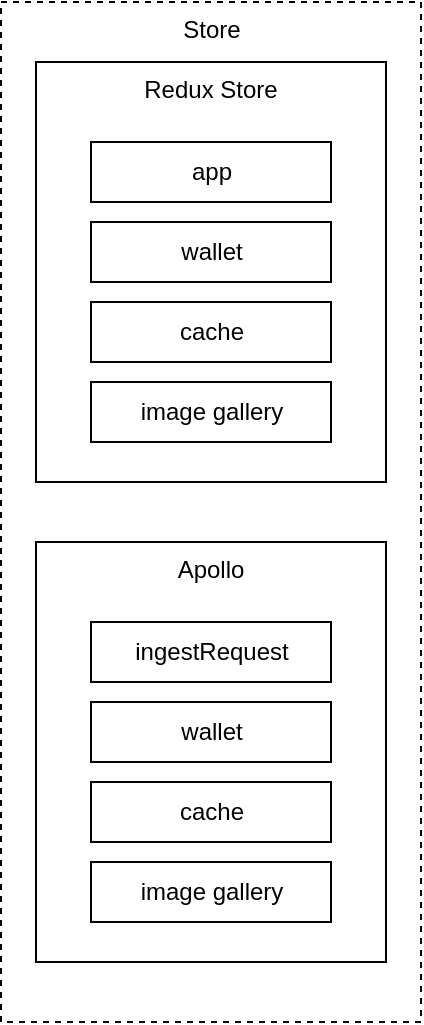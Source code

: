 <mxfile version="22.0.4" type="github">
  <diagram name="Page-1" id="Tt-KPcgtr2JWbifeF5cb">
    <mxGraphModel dx="796" dy="509" grid="1" gridSize="10" guides="1" tooltips="1" connect="1" arrows="1" fold="1" page="1" pageScale="1" pageWidth="850" pageHeight="1100" math="0" shadow="0">
      <root>
        <mxCell id="0" />
        <mxCell id="1" parent="0" />
        <mxCell id="qGfRDHBIiTX8xyTDxI7H-10" value="Store" style="rounded=0;whiteSpace=wrap;html=1;verticalAlign=top;dashed=1;" vertex="1" parent="1">
          <mxGeometry x="352.5" y="120" width="210" height="510" as="geometry" />
        </mxCell>
        <mxCell id="qGfRDHBIiTX8xyTDxI7H-5" value="Redux Store" style="rounded=0;whiteSpace=wrap;html=1;verticalAlign=top;" vertex="1" parent="1">
          <mxGeometry x="370" y="150" width="175" height="210" as="geometry" />
        </mxCell>
        <mxCell id="qGfRDHBIiTX8xyTDxI7H-3" value="app" style="rounded=0;whiteSpace=wrap;html=1;" vertex="1" parent="1">
          <mxGeometry x="397.5" y="190" width="120" height="30" as="geometry" />
        </mxCell>
        <mxCell id="qGfRDHBIiTX8xyTDxI7H-4" value="wallet" style="rounded=0;whiteSpace=wrap;html=1;" vertex="1" parent="1">
          <mxGeometry x="397.5" y="230" width="120" height="30" as="geometry" />
        </mxCell>
        <mxCell id="qGfRDHBIiTX8xyTDxI7H-8" value="cache" style="rounded=0;whiteSpace=wrap;html=1;" vertex="1" parent="1">
          <mxGeometry x="397.5" y="270" width="120" height="30" as="geometry" />
        </mxCell>
        <mxCell id="qGfRDHBIiTX8xyTDxI7H-9" value="image gallery" style="rounded=0;whiteSpace=wrap;html=1;" vertex="1" parent="1">
          <mxGeometry x="397.5" y="310" width="120" height="30" as="geometry" />
        </mxCell>
        <mxCell id="qGfRDHBIiTX8xyTDxI7H-11" value="Apollo" style="rounded=0;whiteSpace=wrap;html=1;verticalAlign=top;" vertex="1" parent="1">
          <mxGeometry x="370" y="390" width="175" height="210" as="geometry" />
        </mxCell>
        <mxCell id="qGfRDHBIiTX8xyTDxI7H-12" value="ingestRequest" style="rounded=0;whiteSpace=wrap;html=1;" vertex="1" parent="1">
          <mxGeometry x="397.5" y="430" width="120" height="30" as="geometry" />
        </mxCell>
        <mxCell id="qGfRDHBIiTX8xyTDxI7H-13" value="wallet" style="rounded=0;whiteSpace=wrap;html=1;" vertex="1" parent="1">
          <mxGeometry x="397.5" y="470" width="120" height="30" as="geometry" />
        </mxCell>
        <mxCell id="qGfRDHBIiTX8xyTDxI7H-14" value="cache" style="rounded=0;whiteSpace=wrap;html=1;" vertex="1" parent="1">
          <mxGeometry x="397.5" y="510" width="120" height="30" as="geometry" />
        </mxCell>
        <mxCell id="qGfRDHBIiTX8xyTDxI7H-15" value="image gallery" style="rounded=0;whiteSpace=wrap;html=1;" vertex="1" parent="1">
          <mxGeometry x="397.5" y="550" width="120" height="30" as="geometry" />
        </mxCell>
      </root>
    </mxGraphModel>
  </diagram>
</mxfile>
